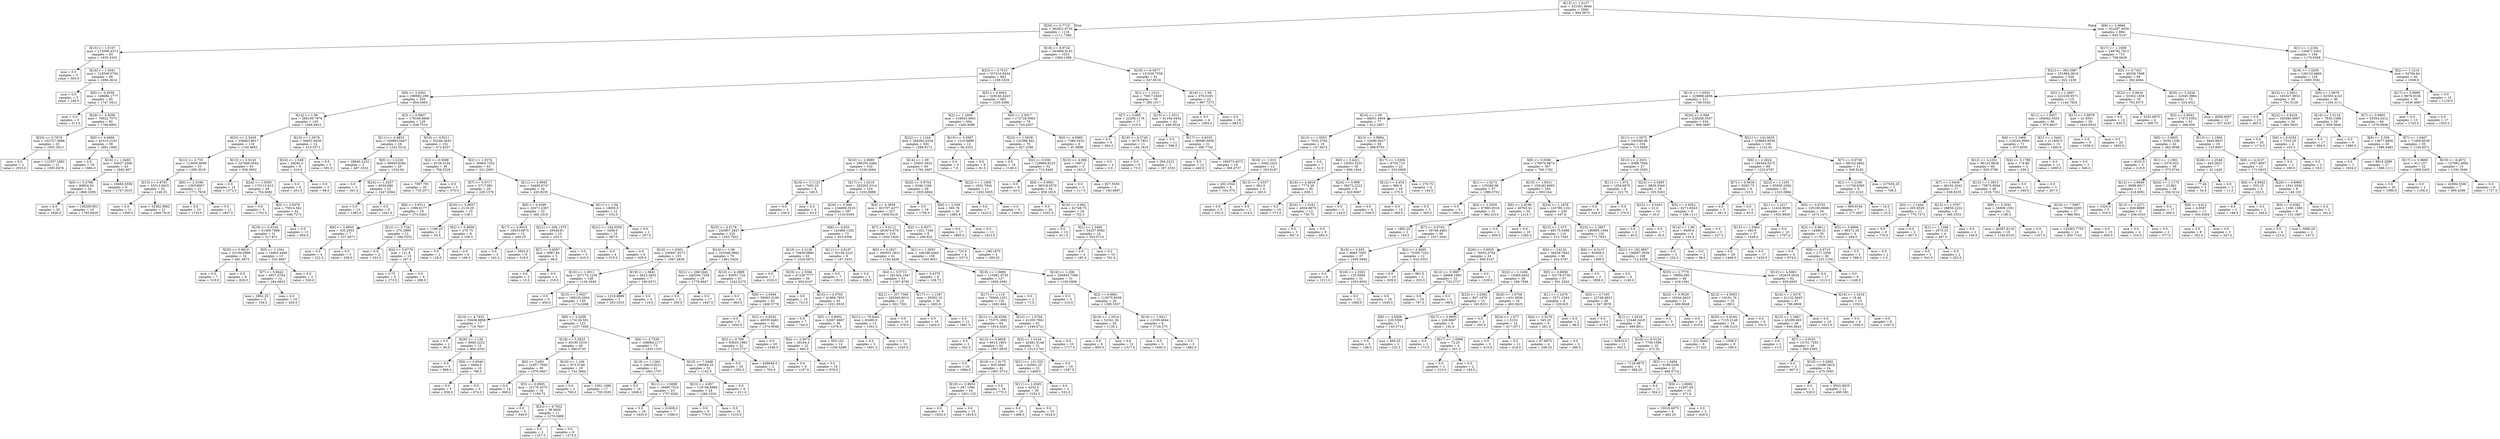 digraph Tree {
node [shape=box] ;
0 [label="X[13] <= 1.0137\nmse = 331501.6609\nsamples = 2000\nvalue = 994.0675"] ;
1 [label="X[20] <= 0.7715\nmse = 362921.6735\nsamples = 1116\nvalue = 1111.7384"] ;
0 -> 1 [labeldistance=2.5, labelangle=45, headlabel="True"] ;
2 [label="X[15] <= 1.0107\nmse = 272096.4373\nsamples = 93\nvalue = 1635.3333"] ;
1 -> 2 ;
3 [label="mse = 0.0\nsamples = 5\nvalue = 563.0"] ;
2 -> 3 ;
4 [label="X[16] <= 1.0041\nmse = 218509.0794\nsamples = 88\nvalue = 1696.2614"] ;
2 -> 4 ;
5 [label="mse = 0.0\nsamples = 3\nvalue = 249.0"] ;
4 -> 5 ;
6 [label="X[8] <= 0.9558\nmse = 149686.1777\nsamples = 85\nvalue = 1747.3412"] ;
4 -> 6 ;
7 [label="mse = 0.0\nsamples = 3\nvalue = 311.0"] ;
6 -> 7 ;
8 [label="X[26] <= 0.9266\nmse = 76922.7075\nsamples = 82\nvalue = 1799.8902"] ;
6 -> 8 ;
9 [label="X[20] <= 0.7674\nmse = 102727.3686\nsamples = 23\nvalue = 1591.3913"] ;
8 -> 9 ;
10 [label="mse = 0.0\nsamples = 2\nvalue = 1553.0"] ;
9 -> 10 ;
11 [label="mse = 112357.1882\nsamples = 21\nvalue = 1595.0476"] ;
9 -> 11 ;
12 [label="X[0] <= 4.6666\nmse = 43310.3103\nsamples = 59\nvalue = 1881.1695"] ;
8 -> 12 ;
13 [label="mse = 0.0\nsamples = 16\nvalue = 1984.0"] ;
12 -> 13 ;
14 [label="X[16] <= 1.0493\nmse = 54027.2006\nsamples = 43\nvalue = 1842.907"] ;
12 -> 14 ;
15 [label="X[0] <= 5.4798\nmse = 60854.34\nsamples = 34\nvalue = 1868.2059"] ;
14 -> 15 ;
16 [label="mse = 0.0\nsamples = 20\nvalue = 1926.0"] ;
15 -> 16 ;
17 [label="mse = 136200.801\nsamples = 14\nvalue = 1785.6429"] ;
15 -> 17 ;
18 [label="mse = 16683.5556\nsamples = 9\nvalue = 1747.3333"] ;
14 -> 18 ;
19 [label="X[18] <= 8.8724\nmse = 343989.9143\nsamples = 1023\nvalue = 1064.1388"] ;
1 -> 19 ;
20 [label="X[23] <= 3.7015\nmse = 337410.8434\nsamples = 942\nvalue = 1108.5329"] ;
19 -> 20 ;
21 [label="X[9] <= 2.6361\nmse = 269882.299\nsamples = 259\nvalue = 854.0463"] ;
20 -> 21 ;
22 [label="X[14] <= 1.09\nmse = 269109.7976\nsamples = 130\nvalue = 1066.6923"] ;
21 -> 22 ;
23 [label="X[25] <= 2.5458\nmse = 238863.8617\nsamples = 116\nvalue = 1145.9052"] ;
22 -> 23 ;
24 [label="X[12] <= 2.755\nmse = 113659.9089\nsamples = 53\nvalue = 1395.3019"] ;
23 -> 24 ;
25 [label="X[13] <= 0.8781\nmse = 33313.0625\nsamples = 32\nvalue = 1148.25"] ;
24 -> 25 ;
26 [label="mse = 0.0\nsamples = 11\nvalue = 1300.0"] ;
25 -> 26 ;
27 [label="mse = 32382.0862\nsamples = 21\nvalue = 1068.7619"] ;
25 -> 27 ;
28 [label="X[9] <= 2.3196\nmse = 1365.8957\nsamples = 21\nvalue = 1771.7619"] ;
24 -> 28 ;
29 [label="mse = 0.0\nsamples = 10\nvalue = 1733.0"] ;
28 -> 29 ;
30 [label="mse = 0.0\nsamples = 11\nvalue = 1807.0"] ;
28 -> 30 ;
31 [label="X[13] <= 0.8143\nmse = 247848.0544\nsamples = 63\nvalue = 936.0952"] ;
23 -> 31 ;
32 [label="mse = 0.0\nsamples = 14\nvalue = 1572.0"] ;
31 -> 32 ;
33 [label="X[24] <= 1.0595\nmse = 170115.915\nsamples = 49\nvalue = 754.4082"] ;
31 -> 33 ;
34 [label="mse = 0.0\nsamples = 5\nvalue = 1702.0"] ;
33 -> 34 ;
35 [label="X[5] <= 0.8376\nmse = 75814.562\nsamples = 44\nvalue = 646.7273"] ;
33 -> 35 ;
36 [label="X[19] <= 0.9104\nmse = 51409.7898\nsamples = 31\nvalue = 517.871"] ;
35 -> 36 ;
37 [label="X[20] <= 0.8919\nmse = 23194.0898\nsamples = 16\nvalue = 691.6875"] ;
36 -> 37 ;
38 [label="mse = 0.0\nsamples = 7\nvalue = 519.0"] ;
37 -> 38 ;
39 [label="mse = 0.0\nsamples = 9\nvalue = 826.0"] ;
37 -> 39 ;
40 [label="X[3] <= 1.1041\nmse = 14905.4489\nsamples = 15\nvalue = 332.4667"] ;
36 -> 40 ;
41 [label="X[7] <= 0.9442\nmse = 6927.0764\nsamples = 12\nvalue = 284.0833"] ;
40 -> 41 ;
42 [label="mse = 2862.25\nsamples = 2\nvalue = 104.5"] ;
41 -> 42 ;
43 [label="mse = 0.0\nsamples = 10\nvalue = 320.0"] ;
41 -> 43 ;
44 [label="mse = 0.0\nsamples = 3\nvalue = 526.0"] ;
40 -> 44 ;
45 [label="mse = 0.0\nsamples = 13\nvalue = 954.0"] ;
35 -> 45 ;
46 [label="X[15] <= 1.0579\nmse = 36952.9439\nsamples = 14\nvalue = 410.3571"] ;
22 -> 46 ;
47 [label="X[24] <= 1.048\nmse = 29282.0\nsamples = 9\nvalue = 310.0"] ;
46 -> 47 ;
48 [label="mse = 0.0\nsamples = 6\nvalue = 431.0"] ;
47 -> 48 ;
49 [label="mse = 0.0\nsamples = 3\nvalue = 68.0"] ;
47 -> 49 ;
50 [label="mse = 0.0\nsamples = 5\nvalue = 591.0"] ;
46 -> 50 ;
51 [label="X[3] <= 0.8807\nmse = 179169.8609\nsamples = 129\nvalue = 639.7519"] ;
21 -> 51 ;
52 [label="X[11] <= 0.8833\nmse = 160883.6467\nsamples = 28\nvalue = 1243.3214"] ;
51 -> 52 ;
53 [label="mse = 28640.2222\nsamples = 3\nvalue = 487.3333"] ;
52 -> 53 ;
54 [label="X[0] <= 2.2226\nmse = 99940.8384\nsamples = 25\nvalue = 1334.04"] ;
52 -> 54 ;
55 [label="mse = 0.0\nsamples = 3\nvalue = 501.0"] ;
54 -> 55 ;
56 [label="X[24] <= 1.0257\nmse = 6034.686\nsamples = 22\nvalue = 1447.6364"] ;
54 -> 56 ;
57 [label="mse = 0.0\nsamples = 13\nvalue = 1383.0"] ;
56 -> 57 ;
58 [label="mse = 0.0\nsamples = 9\nvalue = 1541.0"] ;
56 -> 58 ;
59 [label="X[19] <= 0.9211\nmse = 55248.2643\nsamples = 101\nvalue = 472.4257"] ;
51 -> 59 ;
60 [label="X[2] <= 0.9388\nmse = 8126.5104\nsamples = 38\nvalue = 706.5526"] ;
59 -> 60 ;
61 [label="mse = 7087.791\nsamples = 35\nvalue = 718.2571"] ;
60 -> 61 ;
62 [label="mse = 0.0\nsamples = 3\nvalue = 570.0"] ;
60 -> 62 ;
63 [label="X[2] <= 1.0374\nmse = 30664.7352\nsamples = 63\nvalue = 331.2063"] ;
59 -> 63 ;
64 [label="X[7] <= 0.9717\nmse = 5717.981\nsamples = 29\nvalue = 226.1379"] ;
63 -> 64 ;
65 [label="X[8] <= 0.9311\nmse = 1099.6177\nsamples = 19\nvalue = 273.5263"] ;
64 -> 65 ;
66 [label="X[0] <= 2.8693\nmse = 335.2653\nsamples = 7\nvalue = 237.8571"] ;
65 -> 66 ;
67 [label="mse = 0.0\nsamples = 4\nvalue = 222.0"] ;
66 -> 67 ;
68 [label="mse = 0.0\nsamples = 3\nvalue = 259.0"] ;
66 -> 68 ;
69 [label="X[12] <= 3.7241\nmse = 370.3889\nsamples = 12\nvalue = 294.3333"] ;
65 -> 69 ;
70 [label="mse = 0.0\nsamples = 2\nvalue = 331.0"] ;
69 -> 70 ;
71 [label="X[4] <= 5.6779\nmse = 121.8\nsamples = 10\nvalue = 287.0"] ;
69 -> 71 ;
72 [label="mse = 0.75\nsamples = 4\nvalue = 273.5"] ;
71 -> 72 ;
73 [label="mse = 0.0\nsamples = 6\nvalue = 296.0"] ;
71 -> 73 ;
74 [label="X[20] <= 0.8657\nmse = 2119.29\nsamples = 10\nvalue = 136.1"] ;
64 -> 74 ;
75 [label="mse = 1190.25\nsamples = 2\nvalue = 54.5"] ;
74 -> 75 ;
76 [label="X[2] <= 0.8659\nmse = 270.75\nsamples = 8\nvalue = 156.5"] ;
74 -> 76 ;
77 [label="mse = 0.0\nsamples = 2\nvalue = 128.0"] ;
76 -> 77 ;
78 [label="mse = 0.0\nsamples = 6\nvalue = 166.0"] ;
76 -> 78 ;
79 [label="X[11] <= 0.9945\nmse = 34495.6747\nsamples = 34\nvalue = 420.8235"] ;
63 -> 79 ;
80 [label="X[8] <= 0.9299\nmse = 33071.2397\nsamples = 22\nvalue = 360.1818"] ;
79 -> 80 ;
81 [label="X[17] <= 0.9016\nmse = 18553.6875\nsamples = 12\nvalue = 449.25"] ;
80 -> 81 ;
82 [label="mse = 0.0\nsamples = 3\nvalue = 243.0"] ;
81 -> 82 ;
83 [label="mse = 5832.0\nsamples = 9\nvalue = 518.0"] ;
81 -> 83 ;
84 [label="X[21] <= 306.1379\nmse = 29548.81\nsamples = 10\nvalue = 253.3"] ;
80 -> 84 ;
85 [label="X[7] <= 0.8597\nmse = 9987.84\nsamples = 5\nvalue = 96.6"] ;
84 -> 85 ;
86 [label="mse = 0.0\nsamples = 3\nvalue = 15.0"] ;
85 -> 86 ;
87 [label="mse = 0.0\nsamples = 2\nvalue = 219.0"] ;
85 -> 87 ;
88 [label="mse = 0.0\nsamples = 5\nvalue = 410.0"] ;
84 -> 88 ;
89 [label="X[11] <= 1.04\nmse = 18005.0\nsamples = 12\nvalue = 532.0"] ;
79 -> 89 ;
90 [label="X[21] <= 104.0356\nmse = 3456.0\nsamples = 10\nvalue = 587.0"] ;
89 -> 90 ;
91 [label="mse = 0.0\nsamples = 4\nvalue = 515.0"] ;
90 -> 91 ;
92 [label="mse = 0.0\nsamples = 6\nvalue = 635.0"] ;
90 -> 92 ;
93 [label="mse = 0.0\nsamples = 2\nvalue = 257.0"] ;
89 -> 93 ;
94 [label="X[5] <= 0.9563\nmse = 329146.4423\nsamples = 683\nvalue = 1205.0366"] ;
20 -> 94 ;
95 [label="X[2] <= 1.1609\nmse = 318093.4901\nsamples = 604\nvalue = 1265.4089"] ;
94 -> 95 ;
96 [label="X[22] <= 1.1244\nmse = 294283.6334\nsamples = 592\nvalue = 1289.9172"] ;
95 -> 96 ;
97 [label="X[10] <= 2.0689\nmse = 296205.4494\nsamples = 532\nvalue = 1236.3064"] ;
96 -> 97 ;
98 [label="X[18] <= 5.1123\nmse = 7482.25\nsamples = 8\nvalue = 149.5"] ;
97 -> 98 ;
99 [label="mse = 0.0\nsamples = 4\nvalue = 236.0"] ;
98 -> 99 ;
100 [label="mse = 0.0\nsamples = 4\nvalue = 63.0"] ;
98 -> 100 ;
101 [label="X[17] <= 1.0218\nmse = 282305.3314\nsamples = 524\nvalue = 1252.8989"] ;
97 -> 101 ;
102 [label="X[20] <= 0.949\nmse = 234809.5519\nsamples = 297\nvalue = 1133.9394"] ;
101 -> 102 ;
103 [label="X[25] <= 4.0178\nmse = 243957.2847\nsamples = 225\nvalue = 1203.7022"] ;
102 -> 103 ;
104 [label="X[16] <= 1.0305\nmse = 236947.9272\nsamples = 155\nvalue = 1087.4839"] ;
103 -> 104 ;
105 [label="X[16] <= 1.0011\nmse = 207173.1236\nsamples = 148\nvalue = 1130.3649"] ;
104 -> 105 ;
106 [label="mse = 0.0\nsamples = 9\nvalue = 456.0"] ;
105 -> 106 ;
107 [label="X[15] <= 1.0027\nmse = 189235.2654\nsamples = 139\nvalue = 1174.0288"] ;
105 -> 107 ;
108 [label="X[10] <= 4.7433\nmse = 59436.8858\nsamples = 17\nvalue = 716.7647"] ;
107 -> 108 ;
109 [label="mse = 0.0\nsamples = 2\nvalue = 90.0"] ;
108 -> 109 ;
110 [label="X[26] <= 1.136\nmse = 8000.2222\nsamples = 15\nvalue = 800.3333"] ;
108 -> 110 ;
111 [label="mse = 0.0\nsamples = 5\nvalue = 869.0"] ;
110 -> 111 ;
112 [label="X[6] <= 3.6546\nmse = 8464.0\nsamples = 10\nvalue = 766.0"] ;
110 -> 112 ;
113 [label="mse = 0.0\nsamples = 5\nvalue = 858.0"] ;
112 -> 113 ;
114 [label="mse = 0.0\nsamples = 5\nvalue = 674.0"] ;
112 -> 114 ;
115 [label="X[6] <= 3.2058\nmse = 174126.501\nsamples = 122\nvalue = 1237.7459"] ;
107 -> 115 ;
116 [label="X[18] <= 5.5822\nmse = 40195.3219\nsamples = 49\nvalue = 946.6735"] ;
115 -> 116 ;
117 [label="X[0] <= 3.483\nmse = 21857.7956\nsamples = 30\nvalue = 1076.0667"] ;
116 -> 117 ;
118 [label="mse = 0.0\nsamples = 14\nvalue = 969.0"] ;
117 -> 118 ;
119 [label="X[5] <= 0.9005\nmse = 22176.4375\nsamples = 16\nvalue = 1169.75"] ;
117 -> 119 ;
120 [label="mse = 0.0\nsamples = 5\nvalue = 949.0"] ;
119 -> 120 ;
121 [label="X[23] <= 4.7922\nmse = 38.0826\nsamples = 11\nvalue = 1270.0909"] ;
119 -> 121 ;
122 [label="mse = 0.0\nsamples = 2\nvalue = 1257.0"] ;
121 -> 122 ;
123 [label="mse = 0.0\nsamples = 9\nvalue = 1273.0"] ;
121 -> 123 ;
124 [label="X[19] <= 1.106\nmse = 973.0748\nsamples = 19\nvalue = 742.3684"] ;
116 -> 124 ;
125 [label="mse = 0.0\nsamples = 2\nvalue = 768.0"] ;
124 -> 125 ;
126 [label="mse = 1001.1696\nsamples = 17\nvalue = 739.3529"] ;
124 -> 126 ;
127 [label="X[6] <= 4.7539\nmse = 168984.2177\nsamples = 73\nvalue = 1433.1233"] ;
115 -> 127 ;
128 [label="X[19] <= 1.1264\nmse = 16610.9221\nsamples = 41\nvalue = 1691.1707"] ;
127 -> 128 ;
129 [label="mse = 0.0\nsamples = 18\nvalue = 1606.0"] ;
128 -> 129 ;
130 [label="X[11] <= 1.0088\nmse = 19490.7524\nsamples = 23\nvalue = 1757.8261"] ;
128 -> 130 ;
131 [label="mse = 0.0\nsamples = 16\nvalue = 1833.0"] ;
130 -> 131 ;
132 [label="mse = 21600.0\nsamples = 7\nvalue = 1586.0"] ;
130 -> 132 ;
133 [label="X[10] <= 7.3488\nmse = 169584.25\nsamples = 32\nvalue = 1102.5"] ;
127 -> 133 ;
134 [label="X[23] <= 4.857\nmse = 118746.8889\nsamples = 24\nvalue = 1266.3333"] ;
133 -> 134 ;
135 [label="mse = 0.0\nsamples = 8\nvalue = 779.0"] ;
134 -> 135 ;
136 [label="mse = 0.0\nsamples = 16\nvalue = 1510.0"] ;
134 -> 136 ;
137 [label="mse = 0.0\nsamples = 8\nvalue = 611.0"] ;
133 -> 137 ;
138 [label="X[19] <= 1.0641\nmse = 5623.2653\nsamples = 7\nvalue = 180.8571"] ;
104 -> 138 ;
139 [label="mse = 1216.8889\nsamples = 3\nvalue = 263.3333"] ;
138 -> 139 ;
140 [label="mse = 0.0\nsamples = 4\nvalue = 119.0"] ;
138 -> 140 ;
141 [label="X[14] <= 1.09\nmse = 163346.0982\nsamples = 70\nvalue = 1461.0429"] ;
103 -> 141 ;
142 [label="X[21] <= 268.3441\nmse = 240204.7258\nsamples = 19\nvalue = 1778.8947"] ;
141 -> 142 ;
143 [label="mse = 0.0\nsamples = 2\nvalue = 350.0"] ;
142 -> 143 ;
144 [label="mse = 0.0\nsamples = 17\nvalue = 1947.0"] ;
142 -> 144 ;
145 [label="X[10] <= 4.2899\nmse = 83051.724\nsamples = 51\nvalue = 1342.6275"] ;
141 -> 145 ;
146 [label="mse = 0.0\nsamples = 6\nvalue = 863.0"] ;
145 -> 146 ;
147 [label="X[9] <= 2.5944\nmse = 59363.3106\nsamples = 45\nvalue = 1406.5778"] ;
145 -> 147 ;
148 [label="mse = 0.0\nsamples = 3\nvalue = 1850.0"] ;
147 -> 148 ;
149 [label="X[2] <= 0.9342\nmse = 48555.8481\nsamples = 42\nvalue = 1374.9048"] ;
147 -> 149 ;
150 [label="X[5] <= 0.769\nmse = 83925.1983\nsamples = 22\nvalue = 1310.2727"] ;
149 -> 150 ;
151 [label="mse = 0.0\nsamples = 20\nvalue = 1362.0"] ;
150 -> 151 ;
152 [label="mse = 628849.0\nsamples = 2\nvalue = 793.0"] ;
150 -> 152 ;
153 [label="mse = 0.0\nsamples = 20\nvalue = 1446.0"] ;
149 -> 153 ;
154 [label="X[8] <= 0.933\nmse = 143486.1202\nsamples = 72\nvalue = 915.9306"] ;
102 -> 154 ;
155 [label="X[10] <= 3.2126\nmse = 74939.9884\nsamples = 63\nvalue = 1018.5873"] ;
154 -> 155 ;
156 [label="mse = 0.0\nsamples = 7\nvalue = 1532.0"] ;
155 -> 156 ;
157 [label="X[25] <= 2.5384\nmse = 47239.7777\nsamples = 56\nvalue = 954.4107"] ;
155 -> 157 ;
158 [label="mse = 0.0\nsamples = 13\nvalue = 731.0"] ;
157 -> 158 ;
159 [label="X[10] <= 4.0763\nmse = 41869.7653\nsamples = 43\nvalue = 1021.9535"] ;
157 -> 159 ;
160 [label="mse = 0.0\nsamples = 7\nvalue = 744.0"] ;
159 -> 160 ;
161 [label="X[5] <= 0.8002\nmse = 32067.6667\nsamples = 36\nvalue = 1076.0"] ;
159 -> 161 ;
162 [label="X[4] <= 3.5673\nmse = 20184.0\nsamples = 22\nvalue = 965.0"] ;
161 -> 162 ;
163 [label="mse = 0.0\nsamples = 6\nvalue = 1197.0"] ;
162 -> 163 ;
164 [label="mse = 0.0\nsamples = 16\nvalue = 878.0"] ;
162 -> 164 ;
165 [label="mse = 955.102\nsamples = 14\nvalue = 1250.4286"] ;
161 -> 165 ;
166 [label="X[11] <= 0.8197\nmse = 33158.2222\nsamples = 9\nvalue = 197.3333"] ;
154 -> 166 ;
167 [label="mse = 0.0\nsamples = 7\nvalue = 100.0"] ;
166 -> 167 ;
168 [label="mse = 0.0\nsamples = 2\nvalue = 538.0"] ;
166 -> 168 ;
169 [label="X[0] <= 4.3859\nmse = 301707.4377\nsamples = 227\nvalue = 1408.5419"] ;
101 -> 169 ;
170 [label="X[7] <= 0.9112\nmse = 263474.679\nsamples = 219\nvalue = 1450.1826"] ;
169 -> 170 ;
171 [label="X[0] <= 3.2927\nmse = 390931.2631\nsamples = 61\nvalue = 1150.4426"] ;
170 -> 171 ;
172 [label="X[4] <= 5.5715\nmse = 261424.1047\nsamples = 53\nvalue = 1307.6792"] ;
171 -> 172 ;
173 [label="X[21] <= 207.7566\nmse = 263304.8015\nsamples = 23\nvalue = 922.7391"] ;
172 -> 173 ;
174 [label="X[21] <= 79.6441\nmse = 63480.0\nsamples = 13\nvalue = 1341.0"] ;
173 -> 174 ;
175 [label="mse = 0.0\nsamples = 3\nvalue = 1801.0"] ;
174 -> 175 ;
176 [label="mse = 0.0\nsamples = 10\nvalue = 1203.0"] ;
174 -> 176 ;
177 [label="mse = 0.0\nsamples = 10\nvalue = 379.0"] ;
173 -> 177 ;
178 [label="X[17] <= 1.1597\nmse = 59282.16\nsamples = 30\nvalue = 1602.8"] ;
172 -> 178 ;
179 [label="mse = 0.0\nsamples = 18\nvalue = 1404.0"] ;
178 -> 179 ;
180 [label="mse = 0.0\nsamples = 12\nvalue = 1901.0"] ;
178 -> 180 ;
181 [label="mse = 0.4375\nsamples = 8\nvalue = 108.75"] ;
171 -> 181 ;
182 [label="X[1] <= 1.3053\nmse = 166188.4404\nsamples = 158\nvalue = 1565.9051"] ;
170 -> 182 ;
183 [label="X[19] <= 1.0699\nmse = 115081.9735\nsamples = 127\nvalue = 1656.2992"] ;
182 -> 183 ;
184 [label="X[17] <= 1.118\nmse = 76069.1351\nsamples = 125\nvalue = 1681.664"] ;
183 -> 184 ;
185 [label="X[21] <= 26.6356\nmse = 75375.1892\nsamples = 64\nvalue = 1810.3281"] ;
184 -> 185 ;
186 [label="mse = 0.0\nsamples = 2\nvalue = 342.0"] ;
185 -> 186 ;
187 [label="X[13] <= 0.8929\nmse = 6015.1803\nsamples = 62\nvalue = 1857.6935"] ;
185 -> 187 ;
188 [label="mse = 0.0\nsamples = 20\nvalue = 1964.0"] ;
187 -> 188 ;
189 [label="X[19] <= 1.0175\nmse = 935.4949\nsamples = 42\nvalue = 1807.0714"] ;
187 -> 189 ;
190 [label="X[19] <= 0.9653\nmse = 287.1094\nsamples = 24\nvalue = 1831.125"] ;
189 -> 190 ;
191 [label="mse = 0.0\nsamples = 9\nvalue = 1853.0"] ;
190 -> 191 ;
192 [label="mse = 0.0\nsamples = 15\nvalue = 1818.0"] ;
190 -> 192 ;
193 [label="mse = 0.0\nsamples = 18\nvalue = 1775.0"] ;
189 -> 193 ;
194 [label="X[15] <= 1.0704\nmse = 41205.7941\nsamples = 61\nvalue = 1546.6721"] ;
184 -> 194 ;
195 [label="X[3] <= 1.0144\nmse = 42481.4148\nsamples = 51\nvalue = 1513.2745"] ;
194 -> 195 ;
196 [label="X[21] <= 131.555\nmse = 62561.25\nsamples = 32\nvalue = 1469.5"] ;
195 -> 196 ;
197 [label="X[11] <= 1.0585\nmse = 4232.0\nsamples = 30\nvalue = 1532.0"] ;
196 -> 197 ;
198 [label="mse = 0.0\nsamples = 20\nvalue = 1486.0"] ;
197 -> 198 ;
199 [label="mse = 0.0\nsamples = 10\nvalue = 1624.0"] ;
197 -> 199 ;
200 [label="mse = 0.0\nsamples = 2\nvalue = 532.0"] ;
196 -> 200 ;
201 [label="mse = 0.0\nsamples = 19\nvalue = 1587.0"] ;
195 -> 201 ;
202 [label="mse = 0.0\nsamples = 10\nvalue = 1717.0"] ;
194 -> 202 ;
203 [label="mse = 0.0\nsamples = 2\nvalue = 71.0"] ;
183 -> 203 ;
204 [label="X[24] <= 1.206\nmse = 204944.7596\nsamples = 31\nvalue = 1195.5806"] ;
182 -> 204 ;
205 [label="mse = 0.0\nsamples = 3\nvalue = 216.0"] ;
204 -> 205 ;
206 [label="X[2] <= 0.8891\nmse = 113075.6059\nsamples = 28\nvalue = 1300.5357"] ;
204 -> 206 ;
207 [label="X[19] <= 1.0014\nmse = 52341.36\nsamples = 20\nvalue = 1130.2"] ;
206 -> 207 ;
208 [label="mse = 0.0\nsamples = 8\nvalue = 850.0"] ;
207 -> 208 ;
209 [label="mse = 0.0\nsamples = 12\nvalue = 1317.0"] ;
207 -> 209 ;
210 [label="X[19] <= 1.0411\nmse = 11036.4844\nsamples = 8\nvalue = 1726.375"] ;
206 -> 210 ;
211 [label="mse = 0.0\nsamples = 5\nvalue = 1645.0"] ;
210 -> 211 ;
212 [label="mse = 0.0\nsamples = 3\nvalue = 1862.0"] ;
210 -> 212 ;
213 [label="X[2] <= 0.9371\nmse = 1451.7344\nsamples = 8\nvalue = 268.625"] ;
169 -> 213 ;
214 [label="mse = 723.0\nsamples = 4\nvalue = 237.0"] ;
213 -> 214 ;
215 [label="mse = 180.1875\nsamples = 4\nvalue = 300.25"] ;
213 -> 215 ;
216 [label="X[14] <= 1.09\nmse = 25802.5622\nsamples = 60\nvalue = 1765.2667"] ;
96 -> 216 ;
217 [label="X[20] <= 0.8704\nmse = 4346.1266\nsamples = 49\nvalue = 1835.4694"] ;
216 -> 217 ;
218 [label="mse = 0.0\nsamples = 19\nvalue = 1756.0"] ;
217 -> 218 ;
219 [label="X[0] <= 2.039\nmse = 565.76\nsamples = 30\nvalue = 1885.8"] ;
217 -> 219 ;
220 [label="mse = 0.0\nsamples = 17\nvalue = 1865.0"] ;
219 -> 220 ;
221 [label="mse = 0.0\nsamples = 13\nvalue = 1913.0"] ;
219 -> 221 ;
222 [label="X[22] <= 1.1606\nmse = 1632.7934\nsamples = 11\nvalue = 1452.5455"] ;
216 -> 222 ;
223 [label="mse = 0.0\nsamples = 7\nvalue = 1422.0"] ;
222 -> 223 ;
224 [label="mse = 0.0\nsamples = 4\nvalue = 1506.0"] ;
222 -> 224 ;
225 [label="X[10] <= 3.6587\nmse = 1216.8889\nsamples = 12\nvalue = 56.3333"] ;
95 -> 225 ;
226 [label="mse = 0.0\nsamples = 4\nvalue = 7.0"] ;
225 -> 226 ;
227 [label="mse = 0.0\nsamples = 8\nvalue = 81.0"] ;
225 -> 227 ;
228 [label="X[0] <= 2.5917\nmse = 172728.9063\nsamples = 79\nvalue = 743.4557"] ;
94 -> 228 ;
229 [label="X[24] <= 1.0638\nmse = 132386.462\nsamples = 70\nvalue = 827.2286"] ;
228 -> 229 ;
230 [label="mse = 0.0\nsamples = 18\nvalue = 1149.0"] ;
229 -> 230 ;
231 [label="X[2] <= 0.936\nmse = 129966.8225\nsamples = 52\nvalue = 715.8462"] ;
229 -> 231 ;
232 [label="mse = 0.0\nsamples = 8\nvalue = 43.0"] ;
231 -> 232 ;
233 [label="X[8] <= 0.9961\nmse = 56318.0579\nsamples = 44\nvalue = 838.1818"] ;
231 -> 233 ;
234 [label="mse = 0.0\nsamples = 20\nvalue = 1001.0"] ;
233 -> 234 ;
235 [label="X[19] <= 0.962\nmse = 62748.75\nsamples = 24\nvalue = 702.5"] ;
233 -> 235 ;
236 [label="mse = 0.0\nsamples = 10\nvalue = 911.0"] ;
235 -> 236 ;
237 [label="X[1] <= 1.3485\nmse = 54337.9592\nsamples = 14\nvalue = 553.5714"] ;
235 -> 237 ;
238 [label="mse = 0.0\nsamples = 4\nvalue = 185.0"] ;
237 -> 238 ;
239 [label="mse = 0.0\nsamples = 10\nvalue = 701.0"] ;
237 -> 239 ;
240 [label="X[0] <= 4.6985\nmse = 7380.5432\nsamples = 9\nvalue = 91.8889"] ;
228 -> 240 ;
241 [label="X[10] <= 4.066\nmse = 1907.2\nsamples = 5\nvalue = 163.0"] ;
240 -> 241 ;
242 [label="mse = 0.0\nsamples = 2\nvalue = 117.0"] ;
241 -> 242 ;
243 [label="mse = 827.5556\nsamples = 3\nvalue = 193.6667"] ;
241 -> 243 ;
244 [label="mse = 0.0\nsamples = 4\nvalue = 3.0"] ;
240 -> 244 ;
245 [label="X[18] <= 9.5977\nmse = 131029.7558\nsamples = 81\nvalue = 547.8519"] ;
19 -> 245 ;
246 [label="X[1] <= 1.1015\nmse = 75917.5829\nsamples = 59\nvalue = 380.1017"] ;
245 -> 246 ;
247 [label="X[7] <= 0.885\nmse = 22260.1176\nsamples = 17\nvalue = 210.0"] ;
246 -> 247 ;
248 [label="mse = 0.0\nsamples = 6\nvalue = 404.0"] ;
247 -> 248 ;
249 [label="X[18] <= 9.3749\nmse = 2675.7851\nsamples = 11\nvalue = 104.1818"] ;
247 -> 249 ;
250 [label="mse = 0.0\nsamples = 8\nvalue = 73.0"] ;
249 -> 250 ;
251 [label="mse = 304.2222\nsamples = 3\nvalue = 187.3333"] ;
249 -> 251 ;
252 [label="X[15] <= 1.0311\nmse = 81184.0454\nsamples = 42\nvalue = 448.9524"] ;
246 -> 252 ;
253 [label="mse = 0.0\nsamples = 11\nvalue = 596.0"] ;
252 -> 253 ;
254 [label="X[17] <= 0.9333\nmse = 99596.0458\nsamples = 31\nvalue = 396.7742"] ;
252 -> 254 ;
255 [label="mse = 0.0\nsamples = 12\nvalue = 440.0"] ;
254 -> 255 ;
256 [label="mse = 160573.4072\nsamples = 19\nvalue = 369.4737"] ;
254 -> 256 ;
257 [label="X[14] <= 1.09\nmse = 976.0165\nsamples = 22\nvalue = 997.7273"] ;
245 -> 257 ;
258 [label="mse = 0.0\nsamples = 4\nvalue = 1064.0"] ;
257 -> 258 ;
259 [label="mse = 0.0\nsamples = 18\nvalue = 983.0"] ;
257 -> 259 ;
260 [label="X[9] <= 5.9666\nmse = 252287.4059\nsamples = 884\nvalue = 845.5147"] ;
0 -> 260 [labeldistance=2.5, labelangle=-45, headlabel="False"] ;
261 [label="X[17] <= 1.1608\nmse = 246782.7913\nsamples = 715\nvalue = 768.6629"] ;
260 -> 261 ;
262 [label="X[21] <= 363.3987\nmse = 251894.3819\nsamples = 626\nvalue = 822.1438"] ;
261 -> 262 ;
263 [label="X[13] <= 1.0593\nmse = 229869.4856\nsamples = 511\nvalue = 749.5342"] ;
262 -> 263 ;
264 [label="X[14] <= 1.09\nmse = 48951.8404\nsamples = 77\nvalue = 412.2857"] ;
263 -> 264 ;
265 [label="X[13] <= 1.0553\nmse = 7632.5762\nsamples = 19\nvalue = 147.9474"] ;
264 -> 265 ;
266 [label="X[16] <= 1.015\nmse = 3582.2431\nsamples = 12\nvalue = 203.9167"] ;
265 -> 266 ;
267 [label="mse = 202.2344\nsamples = 8\nvalue = 164.375"] ;
266 -> 267 ;
268 [label="X[13] <= 1.0337\nmse = 961.0\nsamples = 4\nvalue = 283.0"] ;
266 -> 268 ;
269 [label="mse = 0.0\nsamples = 2\nvalue = 252.0"] ;
268 -> 269 ;
270 [label="mse = 0.0\nsamples = 2\nvalue = 314.0"] ;
268 -> 270 ;
271 [label="mse = 0.0\nsamples = 7\nvalue = 52.0"] ;
265 -> 271 ;
272 [label="X[12] <= 3.9994\nmse = 32099.0027\nsamples = 58\nvalue = 498.8793"] ;
264 -> 272 ;
273 [label="X[0] <= 3.4421\nmse = 19303.3233\nsamples = 36\nvalue = 600.1944"] ;
272 -> 273 ;
274 [label="X[18] <= 4.4834\nmse = 7774.29\nsamples = 30\nvalue = 636.1"] ;
273 -> 274 ;
275 [label="mse = 0.0\nsamples = 18\nvalue = 573.0"] ;
274 -> 275 ;
276 [label="X[16] <= 1.0161\nmse = 4504.6875\nsamples = 12\nvalue = 730.75"] ;
274 -> 276 ;
277 [label="mse = 0.0\nsamples = 3\nvalue = 847.0"] ;
276 -> 277 ;
278 [label="mse = 0.0\nsamples = 9\nvalue = 692.0"] ;
276 -> 278 ;
279 [label="X[24] <= 0.998\nmse = 38272.2222\nsamples = 6\nvalue = 420.6667"] ;
273 -> 279 ;
280 [label="mse = 0.0\nsamples = 2\nvalue = 144.0"] ;
279 -> 280 ;
281 [label="mse = 0.0\nsamples = 4\nvalue = 559.0"] ;
279 -> 281 ;
282 [label="X[17] <= 1.0306\nmse = 8754.719\nsamples = 22\nvalue = 333.0909"] ;
272 -> 282 ;
283 [label="X[12] <= 4.454\nmse = 980.0\nsamples = 18\nvalue = 375.0"] ;
282 -> 283 ;
284 [label="mse = 0.0\nsamples = 15\nvalue = 389.0"] ;
283 -> 284 ;
285 [label="mse = 0.0\nsamples = 3\nvalue = 305.0"] ;
283 -> 285 ;
286 [label="mse = 270.75\nsamples = 4\nvalue = 144.5"] ;
282 -> 286 ;
287 [label="X[20] <= 0.949\nmse = 238208.5507\nsamples = 434\nvalue = 809.3687"] ;
263 -> 287 ;
288 [label="X[11] <= 1.0575\nmse = 193548.98\nsamples = 334\nvalue = 715.5808"] ;
287 -> 288 ;
289 [label="X[8] <= 0.9266\nmse = 178074.9874\nsamples = 307\nvalue = 766.1792"] ;
288 -> 289 ;
290 [label="X[1] <= 1.0273\nmse = 135269.96\nsamples = 57\nvalue = 1086.0702"] ;
289 -> 290 ;
291 [label="mse = 0.0\nsamples = 6\nvalue = 1882.0"] ;
290 -> 291 ;
292 [label="X[4] <= 2.5059\nmse = 67885.9316\nsamples = 51\nvalue = 992.4314"] ;
290 -> 292 ;
293 [label="mse = 1892.25\nsamples = 2\nvalue = 140.5"] ;
292 -> 293 ;
294 [label="X[7] <= 0.9743\nmse = 39746.4481\nsamples = 49\nvalue = 1027.2041"] ;
292 -> 294 ;
295 [label="X[19] <= 0.935\nmse = 9085.7005\nsamples = 37\nvalue = 1095.5946"] ;
294 -> 295 ;
296 [label="mse = 0.0\nsamples = 6\nvalue = 1311.0"] ;
295 -> 296 ;
297 [label="X[16] <= 1.0261\nmse = 125.5068\nsamples = 31\nvalue = 1053.9032"] ;
295 -> 297 ;
298 [label="mse = 0.0\nsamples = 12\nvalue = 1068.0"] ;
297 -> 298 ;
299 [label="mse = 0.0\nsamples = 19\nvalue = 1045.0"] ;
297 -> 299 ;
300 [label="X[2] <= 0.8065\nmse = 75395.7222\nsamples = 12\nvalue = 816.3333"] ;
294 -> 300 ;
301 [label="mse = 0.0\nsamples = 10\nvalue = 939.0"] ;
300 -> 301 ;
302 [label="mse = 961.0\nsamples = 2\nvalue = 203.0"] ;
300 -> 302 ;
303 [label="X[10] <= 1.8531\nmse = 159183.6965\nsamples = 250\nvalue = 693.244"] ;
289 -> 303 ;
304 [label="X[6] <= 2.8186\nmse = 40763.61\nsamples = 20\nvalue = 1214.7"] ;
303 -> 304 ;
305 [label="mse = 0.0\nsamples = 2\nvalue = 609.0"] ;
304 -> 305 ;
306 [label="mse = 0.0\nsamples = 18\nvalue = 1282.0"] ;
304 -> 306 ;
307 [label="X[24] <= 1.1878\nmse = 143780.1161\nsamples = 230\nvalue = 647.9"] ;
303 -> 307 ;
308 [label="X[13] <= 1.075\nmse = 68175.3488\nsamples = 110\nvalue = 512.7545"] ;
307 -> 308 ;
309 [label="X[26] <= 0.9935\nmse = 76052.0764\nsamples = 24\nvalue = 800.4167"] ;
308 -> 309 ;
310 [label="X[12] <= 3.3887\nmse = 28866.1983\nsamples = 22\nvalue = 733.2727"] ;
309 -> 310 ;
311 [label="mse = 0.0\nsamples = 20\nvalue = 787.0"] ;
310 -> 311 ;
312 [label="mse = 0.0\nsamples = 2\nvalue = 196.0"] ;
310 -> 312 ;
313 [label="mse = 0.0\nsamples = 2\nvalue = 1539.0"] ;
309 -> 313 ;
314 [label="X[0] <= 3.6132\nmse = 36439.7843\nsamples = 86\nvalue = 432.4767"] ;
308 -> 314 ;
315 [label="X[22] <= 1.1456\nmse = 15060.0452\nsamples = 29\nvalue = 296.7586"] ;
314 -> 315 ;
316 [label="X[25] <= 3.2062\nmse = 807.1479\nsamples = 13\nvalue = 165.9231"] ;
315 -> 316 ;
317 [label="X[6] <= 3.8308\nmse = 220.5306\nsamples = 7\nvalue = 143.5714"] ;
316 -> 317 ;
318 [label="mse = 0.0\nsamples = 5\nvalue = 148.0"] ;
317 -> 318 ;
319 [label="mse = 600.25\nsamples = 2\nvalue = 132.5"] ;
317 -> 319 ;
320 [label="X[17] <= 0.9995\nmse = 228.6667\nsamples = 6\nvalue = 192.0"] ;
316 -> 320 ;
321 [label="mse = 0.0\nsamples = 2\nvalue = 173.0"] ;
320 -> 321 ;
322 [label="X[17] <= 1.0568\nmse = 72.25\nsamples = 4\nvalue = 201.5"] ;
320 -> 322 ;
323 [label="mse = 0.0\nsamples = 2\nvalue = 210.0"] ;
322 -> 323 ;
324 [label="mse = 0.0\nsamples = 2\nvalue = 193.0"] ;
322 -> 324 ;
325 [label="X[26] <= 1.0758\nmse = 1431.6836\nsamples = 16\nvalue = 403.0625"] ;
315 -> 325 ;
326 [label="mse = 0.0\nsamples = 2\nvalue = 303.0"] ;
325 -> 326 ;
327 [label="X[24] <= 1.077\nmse = 1.5153\nsamples = 14\nvalue = 417.3571"] ;
325 -> 327 ;
328 [label="mse = 0.0\nsamples = 3\nvalue = 415.0"] ;
327 -> 328 ;
329 [label="mse = 0.0\nsamples = 11\nvalue = 418.0"] ;
327 -> 329 ;
330 [label="X[5] <= 0.8008\nmse = 33178.0739\nsamples = 57\nvalue = 501.5263"] ;
314 -> 330 ;
331 [label="X[1] <= 1.2476\nmse = 5271.2344\nsamples = 8\nvalue = 220.625"] ;
330 -> 331 ;
332 [label="X[4] <= 5.5276\nmse = 345.25\nsamples = 6\nvalue = 261.5"] ;
331 -> 332 ;
333 [label="mse = 67.6875\nsamples = 4\nvalue = 249.25"] ;
332 -> 333 ;
334 [label="mse = 0.0\nsamples = 2\nvalue = 286.0"] ;
332 -> 334 ;
335 [label="mse = 0.0\nsamples = 2\nvalue = 98.0"] ;
331 -> 335 ;
336 [label="X[0] <= 3.7195\nmse = 22748.4823\nsamples = 49\nvalue = 547.3878"] ;
330 -> 336 ;
337 [label="mse = 0.0\nsamples = 13\nvalue = 679.0"] ;
336 -> 337 ;
338 [label="X[1] <= 1.0418\nmse = 22449.3418\nsamples = 36\nvalue = 499.8611"] ;
336 -> 338 ;
339 [label="mse = 50410.0\nsamples = 11\nvalue = 562.0"] ;
338 -> 339 ;
340 [label="X[18] <= 6.0124\nmse = 7700.1696\nsamples = 25\nvalue = 472.52"] ;
338 -> 340 ;
341 [label="mse = 7129.6875\nsamples = 4\nvalue = 388.25"] ;
340 -> 341 ;
342 [label="X[2] <= 1.0404\nmse = 6198.5306\nsamples = 21\nvalue = 488.5714"] ;
340 -> 342 ;
343 [label="mse = 0.0\nsamples = 11\nvalue = 504.0"] ;
342 -> 343 ;
344 [label="X[9] <= 2.8082\nmse = 12467.04\nsamples = 10\nvalue = 471.6"] ;
342 -> 344 ;
345 [label="mse = 15016.6875\nsamples = 8\nvalue = 482.25"] ;
344 -> 345 ;
346 [label="mse = 0.0\nsamples = 2\nvalue = 429.0"] ;
344 -> 346 ;
347 [label="X[23] <= 1.5857\nmse = 180995.1364\nsamples = 120\nvalue = 771.7833"] ;
307 -> 347 ;
348 [label="X[6] <= 4.3137\nmse = 82668.0\nsamples = 12\nvalue = 1306.0"] ;
347 -> 348 ;
349 [label="mse = 0.0\nsamples = 3\nvalue = 1804.0"] ;
348 -> 349 ;
350 [label="mse = 0.0\nsamples = 9\nvalue = 1140.0"] ;
348 -> 350 ;
351 [label="X[21] <= 182.9857\nmse = 156687.3556\nsamples = 108\nvalue = 712.4259"] ;
347 -> 351 ;
352 [label="X[25] <= 2.7779\nmse = 78804.095\nsamples = 46\nvalue = 418.2391"] ;
351 -> 352 ;
353 [label="X[20] <= 0.9029\nmse = 16544.9433\nsamples = 21\nvalue = 690.9048"] ;
352 -> 353 ;
354 [label="mse = 0.0\nsamples = 5\nvalue = 921.0"] ;
353 -> 354 ;
355 [label="mse = 0.0\nsamples = 16\nvalue = 619.0"] ;
353 -> 355 ;
356 [label="X[12] <= 4.5063\nmse = 16191.76\nsamples = 25\nvalue = 189.2"] ;
352 -> 356 ;
357 [label="X[20] <= 0.9164\nmse = 7125.2148\nsamples = 16\nvalue = 108.3125"] ;
356 -> 357 ;
358 [label="mse = 221.4844\nsamples = 8\nvalue = 27.625"] ;
357 -> 358 ;
359 [label="mse = 1008.0\nsamples = 8\nvalue = 189.0"] ;
357 -> 359 ;
360 [label="mse = 0.0\nsamples = 9\nvalue = 333.0"] ;
356 -> 360 ;
361 [label="X[12] <= 4.5063\nmse = 102619.5029\nsamples = 62\nvalue = 930.6935"] ;
351 -> 361 ;
362 [label="X[16] <= 1.0478\nmse = 61132.0045\nsamples = 47\nvalue = 796.6809"] ;
361 -> 362 ;
363 [label="X[15] <= 1.0467\nmse = 45299.463\nsamples = 28\nvalue = 644.4643"] ;
362 -> 363 ;
364 [label="mse = 0.0\nsamples = 2\nvalue = 13.0"] ;
363 -> 364 ;
365 [label="X[7] <= 0.9161\nmse = 15751.7293\nsamples = 26\nvalue = 693.0385"] ;
363 -> 365 ;
366 [label="mse = 0.0\nsamples = 2\nvalue = 967.0"] ;
365 -> 366 ;
367 [label="X[18] <= 3.2682\nmse = 10288.5816\nsamples = 24\nvalue = 670.2083"] ;
365 -> 367 ;
368 [label="mse = 0.0\nsamples = 3\nvalue = 529.0"] ;
367 -> 368 ;
369 [label="mse = 8502.9025\nsamples = 21\nvalue = 690.381"] ;
367 -> 369 ;
370 [label="mse = 0.0\nsamples = 19\nvalue = 1021.0"] ;
362 -> 370 ;
371 [label="X[16] <= 1.0234\nmse = 19.44\nsamples = 15\nvalue = 1350.6"] ;
361 -> 371 ;
372 [label="mse = 0.0\nsamples = 6\nvalue = 1356.0"] ;
371 -> 372 ;
373 [label="mse = 0.0\nsamples = 9\nvalue = 1347.0"] ;
371 -> 373 ;
374 [label="X[12] <= 2.3031\nmse = 9388.7846\nsamples = 27\nvalue = 140.2593"] ;
288 -> 374 ;
375 [label="X[11] <= 1.074\nmse = 1054.6875\nsamples = 8\nvalue = 222.75"] ;
374 -> 375 ;
376 [label="mse = 0.0\nsamples = 6\nvalue = 204.0"] ;
375 -> 376 ;
377 [label="mse = 0.0\nsamples = 2\nvalue = 279.0"] ;
375 -> 377 ;
378 [label="X[23] <= 5.5685\nmse = 8826.3546\nsamples = 19\nvalue = 105.5263"] ;
374 -> 378 ;
379 [label="X[23] <= 5.0453\nmse = 21.0\nsamples = 10\nvalue = 33.0"] ;
378 -> 379 ;
380 [label="mse = 0.0\nsamples = 3\nvalue = 40.0"] ;
379 -> 380 ;
381 [label="mse = 0.0\nsamples = 7\nvalue = 30.0"] ;
379 -> 381 ;
382 [label="X[5] <= 0.9352\nmse = 6271.6543\nsamples = 9\nvalue = 186.1111"] ;
378 -> 382 ;
383 [label="X[14] <= 1.09\nmse = 9409.0\nsamples = 4\nvalue = 135.0"] ;
382 -> 383 ;
384 [label="mse = 0.0\nsamples = 2\nvalue = 232.0"] ;
383 -> 384 ;
385 [label="mse = 0.0\nsamples = 2\nvalue = 38.0"] ;
383 -> 385 ;
386 [label="mse = 0.0\nsamples = 5\nvalue = 227.0"] ;
382 -> 386 ;
387 [label="X[21] <= 143.0635\nmse = 259865.9556\nsamples = 100\nvalue = 1122.62"] ;
287 -> 387 ;
388 [label="X[9] <= 2.2824\nmse = 189344.0275\nsamples = 89\nvalue = 1223.0787"] ;
387 -> 388 ;
389 [label="X[7] <= 0.9638\nmse = 8283.75\nsamples = 8\nvalue = 210.5"] ;
388 -> 389 ;
390 [label="mse = 0.0\nsamples = 5\nvalue = 281.0"] ;
389 -> 390 ;
391 [label="mse = 0.0\nsamples = 3\nvalue = 93.0"] ;
389 -> 391 ;
392 [label="X[22] <= 1.1291\nmse = 95959.2394\nsamples = 81\nvalue = 1323.0864"] ;
388 -> 392 ;
393 [label="X[1] <= 1.2317\nmse = 11416.9036\nsamples = 47\nvalue = 1503.8936"] ;
392 -> 393 ;
394 [label="X[15] <= 1.0404\nmse = 340.0\nsamples = 37\nvalue = 1449.0"] ;
393 -> 394 ;
395 [label="mse = 0.0\nsamples = 20\nvalue = 1466.0"] ;
394 -> 395 ;
396 [label="mse = 0.0\nsamples = 17\nvalue = 1429.0"] ;
394 -> 396 ;
397 [label="mse = 0.0\nsamples = 10\nvalue = 1707.0"] ;
393 -> 397 ;
398 [label="X[5] <= 0.8702\nmse = 105166.0666\nsamples = 34\nvalue = 1073.1471"] ;
392 -> 398 ;
399 [label="X[2] <= 0.9611\nmse = 14486.21\nsamples = 30\nvalue = 1178.3"] ;
398 -> 399 ;
400 [label="mse = 0.0\nsamples = 4\nvalue = 874.0"] ;
399 -> 400 ;
401 [label="X[8] <= 0.9715\nmse = 277.2559\nsamples = 26\nvalue = 1225.1154"] ;
399 -> 401 ;
402 [label="mse = 0.0\nsamples = 17\nvalue = 1213.0"] ;
401 -> 402 ;
403 [label="mse = 0.0\nsamples = 9\nvalue = 1248.0"] ;
401 -> 403 ;
404 [label="X[5] <= 0.8906\nmse = 80372.25\nsamples = 4\nvalue = 284.5"] ;
398 -> 404 ;
405 [label="mse = 0.0\nsamples = 2\nvalue = 568.0"] ;
404 -> 405 ;
406 [label="mse = 0.0\nsamples = 2\nvalue = 1.0"] ;
404 -> 406 ;
407 [label="X[7] <= 0.9758\nmse = 88152.6942\nsamples = 11\nvalue = 309.8182"] ;
387 -> 407 ;
408 [label="X[1] <= 1.2196\nmse = 11758.8395\nsamples = 9\nvalue = 221.2222"] ;
407 -> 408 ;
409 [label="mse = 969.9184\nsamples = 7\nvalue = 277.2857"] ;
408 -> 409 ;
410 [label="mse = 16.0\nsamples = 2\nvalue = 25.0"] ;
408 -> 410 ;
411 [label="mse = 237656.25\nsamples = 2\nvalue = 708.5"] ;
407 -> 411 ;
412 [label="X[2] <= 1.0697\nmse = 222239.0571\nsamples = 115\nvalue = 1144.7826"] ;
262 -> 412 ;
413 [label="X[11] <= 1.0037\nmse = 184042.3353\nsamples = 86\nvalue = 975.8837"] ;
412 -> 413 ;
414 [label="X[6] <= 5.1969\nmse = 118244.9994\nsamples = 71\nvalue = 873.6056"] ;
413 -> 414 ;
415 [label="X[12] <= 4.2301\nmse = 96123.9626\nsamples = 66\nvalue = 920.3788"] ;
414 -> 415 ;
416 [label="X[7] <= 1.0436\nmse = 46193.2042\nsamples = 17\nvalue = 636.8235"] ;
415 -> 416 ;
417 [label="X[3] <= 1.1444\nmse = 203.6529\nsamples = 11\nvalue = 776.7273"] ;
416 -> 417 ;
418 [label="mse = 0.0\nsamples = 9\nvalue = 770.0"] ;
417 -> 418 ;
419 [label="mse = 0.0\nsamples = 2\nvalue = 807.0"] ;
417 -> 419 ;
420 [label="X[15] <= 1.0707\nmse = 28836.2222\nsamples = 6\nvalue = 380.3333"] ;
416 -> 420 ;
421 [label="X[1] <= 1.1266\nmse = 2070.25\nsamples = 4\nvalue = 497.5"] ;
420 -> 421 ;
422 [label="mse = 0.0\nsamples = 2\nvalue = 543.0"] ;
421 -> 422 ;
423 [label="mse = 0.0\nsamples = 2\nvalue = 452.0"] ;
421 -> 423 ;
424 [label="mse = 0.0\nsamples = 2\nvalue = 146.0"] ;
420 -> 424 ;
425 [label="X[13] <= 1.0813\nmse = 75873.8584\nsamples = 49\nvalue = 1018.7551"] ;
415 -> 425 ;
426 [label="X[9] <= 5.3591\nmse = 34909.1591\nsamples = 22\nvalue = 1180.5"] ;
425 -> 426 ;
427 [label="mse = 40387.8116\nsamples = 19\nvalue = 1182.6316"] ;
426 -> 427 ;
428 [label="mse = 0.0\nsamples = 3\nvalue = 1167.0"] ;
426 -> 428 ;
429 [label="X[18] <= 7.5967\nmse = 70566.6283\nsamples = 27\nvalue = 886.963"] ;
425 -> 429 ;
430 [label="mse = 133363.7755\nsamples = 14\nvalue = 850.7143"] ;
429 -> 430 ;
431 [label="mse = 0.0\nsamples = 13\nvalue = 926.0"] ;
429 -> 431 ;
432 [label="X[4] <= 5.1789\nmse = 174.96\nsamples = 5\nvalue = 256.2"] ;
414 -> 432 ;
433 [label="mse = 0.0\nsamples = 2\nvalue = 240.0"] ;
432 -> 433 ;
434 [label="mse = 0.0\nsamples = 3\nvalue = 267.0"] ;
432 -> 434 ;
435 [label="X[1] <= 1.0442\nmse = 211600.0\nsamples = 15\nvalue = 1460.0"] ;
413 -> 435 ;
436 [label="mse = 0.0\nsamples = 12\nvalue = 1690.0"] ;
435 -> 436 ;
437 [label="mse = 0.0\nsamples = 3\nvalue = 540.0"] ;
435 -> 437 ;
438 [label="X[11] <= 0.8978\nmse = 41.9501\nsamples = 29\nvalue = 1645.6552"] ;
412 -> 438 ;
439 [label="mse = 0.0\nsamples = 9\nvalue = 1636.0"] ;
438 -> 439 ;
440 [label="mse = 0.0\nsamples = 20\nvalue = 1650.0"] ;
438 -> 440 ;
441 [label="X[5] <= 0.7431\nmse = 49208.7668\nsamples = 89\nvalue = 392.4944"] ;
261 -> 441 ;
442 [label="X[22] <= 0.9924\nmse = 53362.1836\nsamples = 16\nvalue = 702.9375"] ;
441 -> 442 ;
443 [label="mse = 0.0\nsamples = 12\nvalue = 835.0"] ;
442 -> 443 ;
444 [label="mse = 4162.6875\nsamples = 4\nvalue = 306.75"] ;
442 -> 444 ;
445 [label="X[25] <= 5.2626\nmse = 22545.3984\nsamples = 73\nvalue = 324.4521"] ;
441 -> 445 ;
446 [label="X[3] <= 0.9542\nmse = 17473.0352\nsamples = 61\nvalue = 288.459"] ;
445 -> 446 ;
447 [label="X[0] <= 2.6935\nmse = 5030.1338\nsamples = 42\nvalue = 362.9048"] ;
446 -> 447 ;
448 [label="mse = 4232.0\nsamples = 3\nvalue = 219.0"] ;
447 -> 448 ;
449 [label="X[1] <= 1.1801\nmse = 3376.025\nsamples = 39\nvalue = 373.9744"] ;
447 -> 449 ;
450 [label="X[12] <= 3.9946\nmse = 9098.9917\nsamples = 11\nvalue = 418.9091"] ;
449 -> 450 ;
451 [label="mse = 1024.0\nsamples = 5\nvalue = 518.0"] ;
450 -> 451 ;
452 [label="X[13] <= 1.2271\nmse = 826.8889\nsamples = 6\nvalue = 336.3333"] ;
450 -> 452 ;
453 [label="mse = 0.0\nsamples = 4\nvalue = 316.0"] ;
452 -> 453 ;
454 [label="mse = 0.0\nsamples = 2\nvalue = 377.0"] ;
452 -> 454 ;
455 [label="X[24] <= 1.1175\nmse = 22.861\nsamples = 28\nvalue = 356.3214"] ;
449 -> 455 ;
456 [label="mse = 0.0\nsamples = 17\nvalue = 360.0"] ;
455 -> 456 ;
457 [label="X[9] <= 4.612\nmse = 4.9587\nsamples = 11\nvalue = 350.6364"] ;
455 -> 457 ;
458 [label="mse = 0.0\nsamples = 8\nvalue = 352.0"] ;
457 -> 458 ;
459 [label="mse = 0.0\nsamples = 3\nvalue = 347.0"] ;
457 -> 459 ;
460 [label="X[13] <= 1.1906\nmse = 5645.8837\nsamples = 19\nvalue = 123.8947"] ;
446 -> 460 ;
461 [label="X[26] <= 1.2548\nmse = 443.2653\nsamples = 7\nvalue = 42.1429"] ;
460 -> 461 ;
462 [label="mse = 77.44\nsamples = 5\nvalue = 54.6"] ;
461 -> 462 ;
463 [label="mse = 0.0\nsamples = 2\nvalue = 11.0"] ;
461 -> 463 ;
464 [label="X[9] <= 4.3237\nmse = 2507.9097\nsamples = 12\nvalue = 171.5833"] ;
460 -> 464 ;
465 [label="X[6] <= 4.8942\nmse = 552.25\nsamples = 4\nvalue = 222.5"] ;
464 -> 465 ;
466 [label="mse = 0.0\nsamples = 2\nvalue = 199.0"] ;
465 -> 466 ;
467 [label="mse = 0.0\nsamples = 2\nvalue = 246.0"] ;
465 -> 467 ;
468 [label="X[20] <= 0.8969\nmse = 1541.3594\nsamples = 8\nvalue = 146.125"] ;
464 -> 468 ;
469 [label="X[5] <= 0.9382\nmse = 1160.1389\nsamples = 6\nvalue = 131.1667"] ;
468 -> 469 ;
470 [label="mse = 0.0\nsamples = 4\nvalue = 123.0"] ;
469 -> 470 ;
471 [label="mse = 3080.25\nsamples = 2\nvalue = 147.5"] ;
469 -> 471 ;
472 [label="mse = 0.0\nsamples = 2\nvalue = 191.0"] ;
468 -> 472 ;
473 [label="mse = 8268.4097\nsamples = 12\nvalue = 507.4167"] ;
445 -> 473 ;
474 [label="X[1] <= 1.2184\nmse = 144871.0301\nsamples = 169\nvalue = 1170.6568"] ;
260 -> 474 ;
475 [label="X[19] <= 1.0295\nmse = 126133.4869\nsamples = 129\nvalue = 1065.5581"] ;
474 -> 475 ;
476 [label="X[23] <= 2.0921\nmse = 165327.5832\nsamples = 39\nvalue = 791.5128"] ;
475 -> 476 ;
477 [label="mse = 0.0\nsamples = 15\nvalue = 465.0"] ;
476 -> 477 ;
478 [label="X[22] <= 0.9234\nmse = 160380.9097\nsamples = 24\nvalue = 995.5833"] ;
476 -> 478 ;
479 [label="mse = 0.0\nsamples = 20\nvalue = 1174.0"] ;
478 -> 479 ;
480 [label="X[9] <= 6.0256\nmse = 7310.25\nsamples = 4\nvalue = 103.5"] ;
478 -> 480 ;
481 [label="mse = 0.0\nsamples = 2\nvalue = 189.0"] ;
480 -> 481 ;
482 [label="mse = 0.0\nsamples = 2\nvalue = 18.0"] ;
480 -> 482 ;
483 [label="X[0] <= 1.0679\nmse = 62503.4143\nsamples = 90\nvalue = 1184.3111"] ;
475 -> 483 ;
484 [label="X[15] <= 1.0119\nmse = 7830.1598\nsamples = 26\nvalue = 958.3846"] ;
483 -> 484 ;
485 [label="mse = 0.0\nsamples = 17\nvalue = 894.0"] ;
484 -> 485 ;
486 [label="mse = 0.0\nsamples = 9\nvalue = 1080.0"] ;
484 -> 486 ;
487 [label="X[7] <= 0.9992\nmse = 55554.2412\nsamples = 64\nvalue = 1276.0938"] ;
483 -> 487 ;
488 [label="X[6] <= 5.356\nmse = 13677.6956\nsamples = 29\nvalue = 1386.4483"] ;
487 -> 488 ;
489 [label="mse = 0.0\nsamples = 2\nvalue = 1634.0"] ;
488 -> 489 ;
490 [label="mse = 9815.2099\nsamples = 27\nvalue = 1368.1111"] ;
488 -> 490 ;
491 [label="X[7] <= 1.0467\nmse = 71800.8539\nsamples = 35\nvalue = 1184.6571"] ;
487 -> 491 ;
492 [label="X[17] <= 0.9665\nmse = 911.157\nsamples = 22\nvalue = 1098.5455"] ;
491 -> 492 ;
493 [label="mse = 0.0\nsamples = 20\nvalue = 1089.0"] ;
492 -> 493 ;
494 [label="mse = 0.0\nsamples = 2\nvalue = 1194.0"] ;
492 -> 494 ;
495 [label="X[10] <= 4.4872\nmse = 157982.6982\nsamples = 13\nvalue = 1330.3846"] ;
491 -> 495 ;
496 [label="mse = 42994.5306\nsamples = 7\nvalue = 990.4286"] ;
495 -> 496 ;
497 [label="mse = 0.0\nsamples = 6\nvalue = 1727.0"] ;
495 -> 497 ;
498 [label="X[2] <= 1.1219\nmse = 54794.64\nsamples = 40\nvalue = 1509.6"] ;
474 -> 498 ;
499 [label="X[17] <= 0.8999\nmse = 8678.9156\nsamples = 30\nvalue = 1636.4667"] ;
498 -> 499 ;
500 [label="mse = 0.0\nsamples = 13\nvalue = 1743.0"] ;
499 -> 500 ;
501 [label="mse = 0.0\nsamples = 17\nvalue = 1555.0"] ;
499 -> 501 ;
502 [label="mse = 0.0\nsamples = 10\nvalue = 1129.0"] ;
498 -> 502 ;
}